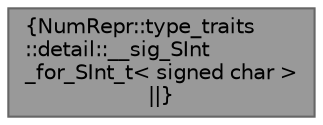 digraph "NumRepr::type_traits::detail::__sig_SInt_for_SInt_t&lt; signed char &gt;"
{
 // INTERACTIVE_SVG=YES
 // LATEX_PDF_SIZE
  bgcolor="transparent";
  edge [fontname=Helvetica,fontsize=10,labelfontname=Helvetica,labelfontsize=10];
  node [fontname=Helvetica,fontsize=10,shape=box,height=0.2,width=0.4];
  Node1 [label="{NumRepr::type_traits\l::detail::__sig_SInt\l_for_SInt_t\< signed char \>\n||}",height=0.2,width=0.4,color="gray40", fillcolor="grey60", style="filled", fontcolor="black",tooltip=" "];
}
